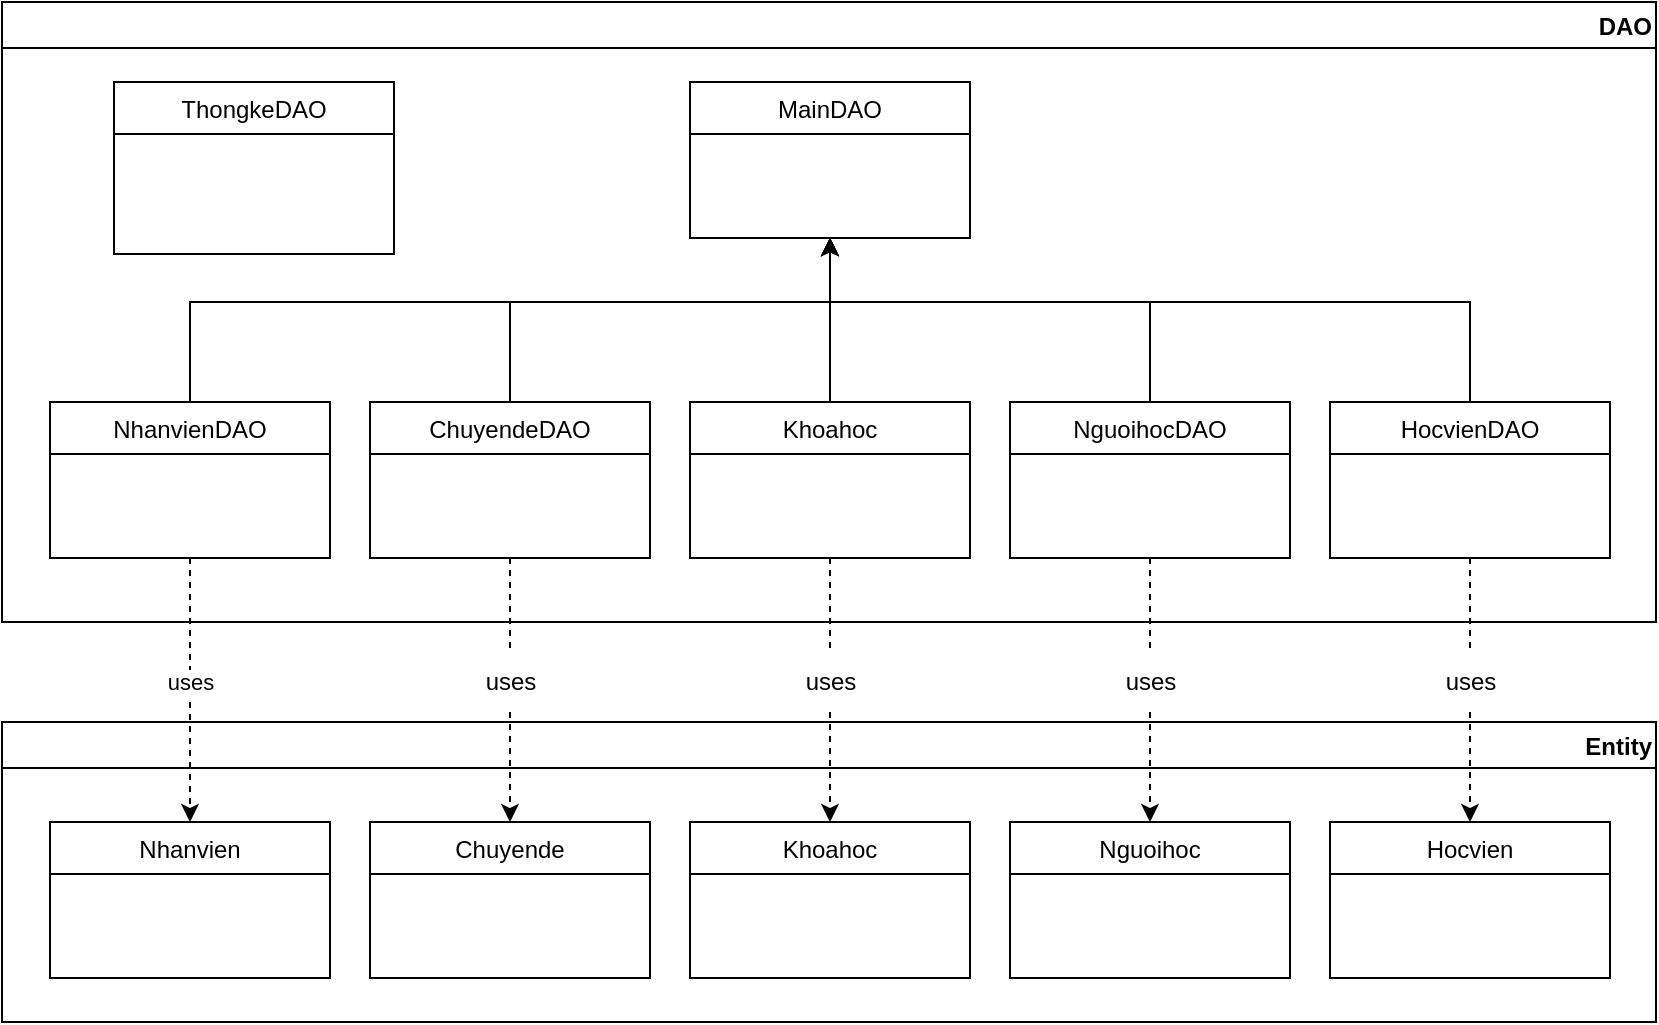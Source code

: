 <mxfile version="20.3.0" type="device"><diagram id="C5RBs43oDa-KdzZeNtuy" name="Page-1"><mxGraphModel dx="1038" dy="1810" grid="1" gridSize="10" guides="1" tooltips="1" connect="1" arrows="1" fold="1" page="1" pageScale="1" pageWidth="827" pageHeight="1169" math="0" shadow="0"><root><mxCell id="WIyWlLk6GJQsqaUBKTNV-0"/><mxCell id="WIyWlLk6GJQsqaUBKTNV-1" parent="WIyWlLk6GJQsqaUBKTNV-0"/><mxCell id="2lRSOzao6RDOSojMsFgo-14" value="DAO" style="swimlane;align=right;" parent="WIyWlLk6GJQsqaUBKTNV-1" vertex="1"><mxGeometry y="-1094" width="827" height="310" as="geometry"/></mxCell><mxCell id="2lRSOzao6RDOSojMsFgo-23" value="ThongkeDAO" style="swimlane;fontStyle=0;childLayout=stackLayout;horizontal=1;startSize=26;fillColor=none;horizontalStack=0;resizeParent=1;resizeParentMax=0;resizeLast=0;collapsible=1;marginBottom=0;" parent="2lRSOzao6RDOSojMsFgo-14" vertex="1"><mxGeometry x="56" y="40" width="140" height="86" as="geometry"/></mxCell><mxCell id="2lRSOzao6RDOSojMsFgo-31" style="text;html=1;align=center;verticalAlign=middle;resizable=0;points=[];autosize=1;strokeColor=none;fillColor=none;" parent="2lRSOzao6RDOSojMsFgo-23" vertex="1"><mxGeometry y="26" width="140" height="20" as="geometry"/></mxCell><mxCell id="2lRSOzao6RDOSojMsFgo-36" style="text;html=1;align=center;verticalAlign=middle;resizable=0;points=[];autosize=1;strokeColor=none;fillColor=none;" parent="2lRSOzao6RDOSojMsFgo-23" vertex="1"><mxGeometry y="46" width="140" height="20" as="geometry"/></mxCell><mxCell id="2lRSOzao6RDOSojMsFgo-32" style="text;html=1;align=center;verticalAlign=middle;resizable=0;points=[];autosize=1;strokeColor=none;fillColor=none;shadow=1;" parent="2lRSOzao6RDOSojMsFgo-23" vertex="1"><mxGeometry y="66" width="140" height="20" as="geometry"/></mxCell><mxCell id="2lRSOzao6RDOSojMsFgo-19" value="MainDAO" style="swimlane;fontStyle=0;childLayout=stackLayout;horizontal=1;startSize=26;fillColor=none;horizontalStack=0;resizeParent=1;resizeParentMax=0;resizeLast=0;collapsible=1;marginBottom=0;" parent="2lRSOzao6RDOSojMsFgo-14" vertex="1"><mxGeometry x="344" y="40" width="140" height="78" as="geometry"/></mxCell><mxCell id="2lRSOzao6RDOSojMsFgo-35" style="text;strokeColor=none;fillColor=none;align=left;verticalAlign=top;spacingLeft=4;spacingRight=4;overflow=hidden;rotatable=0;points=[[0,0.5],[1,0.5]];portConstraint=eastwest;" parent="2lRSOzao6RDOSojMsFgo-19" vertex="1"><mxGeometry y="26" width="140" height="26" as="geometry"/></mxCell><mxCell id="2lRSOzao6RDOSojMsFgo-34" style="text;strokeColor=none;fillColor=none;align=left;verticalAlign=top;spacingLeft=4;spacingRight=4;overflow=hidden;rotatable=0;points=[[0,0.5],[1,0.5]];portConstraint=eastwest;" parent="2lRSOzao6RDOSojMsFgo-19" vertex="1"><mxGeometry y="52" width="140" height="26" as="geometry"/></mxCell><mxCell id="2lRSOzao6RDOSojMsFgo-37" value="Khoahoc" style="swimlane;fontStyle=0;childLayout=stackLayout;horizontal=1;startSize=26;fillColor=none;horizontalStack=0;resizeParent=1;resizeParentMax=0;resizeLast=0;collapsible=1;marginBottom=0;" parent="2lRSOzao6RDOSojMsFgo-14" vertex="1"><mxGeometry x="344" y="200" width="140" height="78" as="geometry"/></mxCell><mxCell id="2lRSOzao6RDOSojMsFgo-38" style="text;strokeColor=none;fillColor=none;align=left;verticalAlign=top;spacingLeft=4;spacingRight=4;overflow=hidden;rotatable=0;points=[[0,0.5],[1,0.5]];portConstraint=eastwest;" parent="2lRSOzao6RDOSojMsFgo-37" vertex="1"><mxGeometry y="26" width="140" height="26" as="geometry"/></mxCell><mxCell id="2lRSOzao6RDOSojMsFgo-39" style="text;strokeColor=none;fillColor=none;align=left;verticalAlign=top;spacingLeft=4;spacingRight=4;overflow=hidden;rotatable=0;points=[[0,0.5],[1,0.5]];portConstraint=eastwest;" parent="2lRSOzao6RDOSojMsFgo-37" vertex="1"><mxGeometry y="52" width="140" height="26" as="geometry"/></mxCell><mxCell id="2lRSOzao6RDOSojMsFgo-94" style="edgeStyle=orthogonalEdgeStyle;rounded=0;orthogonalLoop=1;jettySize=auto;html=1;" parent="2lRSOzao6RDOSojMsFgo-14" source="2lRSOzao6RDOSojMsFgo-43" target="2lRSOzao6RDOSojMsFgo-34" edge="1"><mxGeometry relative="1" as="geometry"><Array as="points"><mxPoint x="574" y="150"/><mxPoint x="414" y="150"/></Array></mxGeometry></mxCell><mxCell id="2lRSOzao6RDOSojMsFgo-43" value="NguoihocDAO" style="swimlane;fontStyle=0;childLayout=stackLayout;horizontal=1;startSize=26;fillColor=none;horizontalStack=0;resizeParent=1;resizeParentMax=0;resizeLast=0;collapsible=1;marginBottom=0;" parent="2lRSOzao6RDOSojMsFgo-14" vertex="1"><mxGeometry x="504" y="200" width="140" height="78" as="geometry"/></mxCell><mxCell id="2lRSOzao6RDOSojMsFgo-44" style="text;strokeColor=none;fillColor=none;align=left;verticalAlign=top;spacingLeft=4;spacingRight=4;overflow=hidden;rotatable=0;points=[[0,0.5],[1,0.5]];portConstraint=eastwest;" parent="2lRSOzao6RDOSojMsFgo-43" vertex="1"><mxGeometry y="26" width="140" height="26" as="geometry"/></mxCell><mxCell id="2lRSOzao6RDOSojMsFgo-45" style="text;strokeColor=none;fillColor=none;align=left;verticalAlign=top;spacingLeft=4;spacingRight=4;overflow=hidden;rotatable=0;points=[[0,0.5],[1,0.5]];portConstraint=eastwest;" parent="2lRSOzao6RDOSojMsFgo-43" vertex="1"><mxGeometry y="52" width="140" height="26" as="geometry"/></mxCell><mxCell id="2lRSOzao6RDOSojMsFgo-88" style="edgeStyle=orthogonalEdgeStyle;rounded=0;orthogonalLoop=1;jettySize=auto;html=1;" parent="2lRSOzao6RDOSojMsFgo-14" source="2lRSOzao6RDOSojMsFgo-46" target="2lRSOzao6RDOSojMsFgo-34" edge="1"><mxGeometry relative="1" as="geometry"><Array as="points"><mxPoint x="94" y="150"/><mxPoint x="414" y="150"/></Array></mxGeometry></mxCell><mxCell id="2lRSOzao6RDOSojMsFgo-46" value="NhanvienDAO" style="swimlane;fontStyle=0;childLayout=stackLayout;horizontal=1;startSize=26;fillColor=none;horizontalStack=0;resizeParent=1;resizeParentMax=0;resizeLast=0;collapsible=1;marginBottom=0;" parent="2lRSOzao6RDOSojMsFgo-14" vertex="1"><mxGeometry x="24" y="200" width="140" height="78" as="geometry"/></mxCell><mxCell id="2lRSOzao6RDOSojMsFgo-47" style="text;strokeColor=none;fillColor=none;align=left;verticalAlign=top;spacingLeft=4;spacingRight=4;overflow=hidden;rotatable=0;points=[[0,0.5],[1,0.5]];portConstraint=eastwest;" parent="2lRSOzao6RDOSojMsFgo-46" vertex="1"><mxGeometry y="26" width="140" height="26" as="geometry"/></mxCell><mxCell id="2lRSOzao6RDOSojMsFgo-48" style="text;strokeColor=none;fillColor=none;align=left;verticalAlign=top;spacingLeft=4;spacingRight=4;overflow=hidden;rotatable=0;points=[[0,0.5],[1,0.5]];portConstraint=eastwest;" parent="2lRSOzao6RDOSojMsFgo-46" vertex="1"><mxGeometry y="52" width="140" height="26" as="geometry"/></mxCell><mxCell id="2lRSOzao6RDOSojMsFgo-49" value="ChuyendeDAO" style="swimlane;fontStyle=0;childLayout=stackLayout;horizontal=1;startSize=26;fillColor=none;horizontalStack=0;resizeParent=1;resizeParentMax=0;resizeLast=0;collapsible=1;marginBottom=0;" parent="2lRSOzao6RDOSojMsFgo-14" vertex="1"><mxGeometry x="184" y="200" width="140" height="78" as="geometry"/></mxCell><mxCell id="2lRSOzao6RDOSojMsFgo-50" style="text;strokeColor=none;fillColor=none;align=left;verticalAlign=top;spacingLeft=4;spacingRight=4;overflow=hidden;rotatable=0;points=[[0,0.5],[1,0.5]];portConstraint=eastwest;" parent="2lRSOzao6RDOSojMsFgo-49" vertex="1"><mxGeometry y="26" width="140" height="26" as="geometry"/></mxCell><mxCell id="2lRSOzao6RDOSojMsFgo-51" style="text;strokeColor=none;fillColor=none;align=left;verticalAlign=top;spacingLeft=4;spacingRight=4;overflow=hidden;rotatable=0;points=[[0,0.5],[1,0.5]];portConstraint=eastwest;" parent="2lRSOzao6RDOSojMsFgo-49" vertex="1"><mxGeometry y="52" width="140" height="26" as="geometry"/></mxCell><mxCell id="2lRSOzao6RDOSojMsFgo-93" style="edgeStyle=orthogonalEdgeStyle;rounded=0;orthogonalLoop=1;jettySize=auto;html=1;" parent="2lRSOzao6RDOSojMsFgo-14" source="2lRSOzao6RDOSojMsFgo-52" target="2lRSOzao6RDOSojMsFgo-34" edge="1"><mxGeometry relative="1" as="geometry"><Array as="points"><mxPoint x="734" y="150"/><mxPoint x="414" y="150"/></Array></mxGeometry></mxCell><mxCell id="2lRSOzao6RDOSojMsFgo-52" value="HocvienDAO" style="swimlane;fontStyle=0;childLayout=stackLayout;horizontal=1;startSize=26;fillColor=none;horizontalStack=0;resizeParent=1;resizeParentMax=0;resizeLast=0;collapsible=1;marginBottom=0;" parent="2lRSOzao6RDOSojMsFgo-14" vertex="1"><mxGeometry x="664" y="200" width="140" height="78" as="geometry"/></mxCell><mxCell id="2lRSOzao6RDOSojMsFgo-53" style="text;strokeColor=none;fillColor=none;align=left;verticalAlign=top;spacingLeft=4;spacingRight=4;overflow=hidden;rotatable=0;points=[[0,0.5],[1,0.5]];portConstraint=eastwest;" parent="2lRSOzao6RDOSojMsFgo-52" vertex="1"><mxGeometry y="26" width="140" height="26" as="geometry"/></mxCell><mxCell id="2lRSOzao6RDOSojMsFgo-54" style="text;strokeColor=none;fillColor=none;align=left;verticalAlign=top;spacingLeft=4;spacingRight=4;overflow=hidden;rotatable=0;points=[[0,0.5],[1,0.5]];portConstraint=eastwest;" parent="2lRSOzao6RDOSojMsFgo-52" vertex="1"><mxGeometry y="52" width="140" height="26" as="geometry"/></mxCell><mxCell id="2lRSOzao6RDOSojMsFgo-92" style="edgeStyle=orthogonalEdgeStyle;rounded=0;orthogonalLoop=1;jettySize=auto;html=1;" parent="2lRSOzao6RDOSojMsFgo-14" source="2lRSOzao6RDOSojMsFgo-37" target="2lRSOzao6RDOSojMsFgo-34" edge="1"><mxGeometry relative="1" as="geometry"><mxPoint x="414" y="150" as="targetPoint"/><Array as="points"><mxPoint x="414" y="140"/><mxPoint x="414" y="140"/></Array></mxGeometry></mxCell><mxCell id="2lRSOzao6RDOSojMsFgo-91" style="edgeStyle=orthogonalEdgeStyle;rounded=0;orthogonalLoop=1;jettySize=auto;html=1;" parent="2lRSOzao6RDOSojMsFgo-14" source="2lRSOzao6RDOSojMsFgo-49" target="2lRSOzao6RDOSojMsFgo-34" edge="1"><mxGeometry relative="1" as="geometry"><mxPoint x="254" y="150" as="targetPoint"/><Array as="points"><mxPoint x="254" y="150"/><mxPoint x="414" y="150"/></Array></mxGeometry></mxCell><mxCell id="2lRSOzao6RDOSojMsFgo-65" value="Entity" style="swimlane;align=right;" parent="WIyWlLk6GJQsqaUBKTNV-1" vertex="1"><mxGeometry y="-734" width="827" height="150" as="geometry"/></mxCell><mxCell id="2lRSOzao6RDOSojMsFgo-73" value="Khoahoc" style="swimlane;fontStyle=0;childLayout=stackLayout;horizontal=1;startSize=26;fillColor=none;horizontalStack=0;resizeParent=1;resizeParentMax=0;resizeLast=0;collapsible=1;marginBottom=0;" parent="2lRSOzao6RDOSojMsFgo-65" vertex="1"><mxGeometry x="344" y="50" width="140" height="78" as="geometry"/></mxCell><mxCell id="2lRSOzao6RDOSojMsFgo-74" style="text;strokeColor=none;fillColor=none;align=left;verticalAlign=top;spacingLeft=4;spacingRight=4;overflow=hidden;rotatable=0;points=[[0,0.5],[1,0.5]];portConstraint=eastwest;" parent="2lRSOzao6RDOSojMsFgo-73" vertex="1"><mxGeometry y="26" width="140" height="26" as="geometry"/></mxCell><mxCell id="2lRSOzao6RDOSojMsFgo-75" style="text;strokeColor=none;fillColor=none;align=left;verticalAlign=top;spacingLeft=4;spacingRight=4;overflow=hidden;rotatable=0;points=[[0,0.5],[1,0.5]];portConstraint=eastwest;" parent="2lRSOzao6RDOSojMsFgo-73" vertex="1"><mxGeometry y="52" width="140" height="26" as="geometry"/></mxCell><mxCell id="2lRSOzao6RDOSojMsFgo-76" value="Nguoihoc" style="swimlane;fontStyle=0;childLayout=stackLayout;horizontal=1;startSize=26;fillColor=none;horizontalStack=0;resizeParent=1;resizeParentMax=0;resizeLast=0;collapsible=1;marginBottom=0;" parent="2lRSOzao6RDOSojMsFgo-65" vertex="1"><mxGeometry x="504" y="50" width="140" height="78" as="geometry"/></mxCell><mxCell id="2lRSOzao6RDOSojMsFgo-77" style="text;strokeColor=none;fillColor=none;align=left;verticalAlign=top;spacingLeft=4;spacingRight=4;overflow=hidden;rotatable=0;points=[[0,0.5],[1,0.5]];portConstraint=eastwest;" parent="2lRSOzao6RDOSojMsFgo-76" vertex="1"><mxGeometry y="26" width="140" height="26" as="geometry"/></mxCell><mxCell id="2lRSOzao6RDOSojMsFgo-78" style="text;strokeColor=none;fillColor=none;align=left;verticalAlign=top;spacingLeft=4;spacingRight=4;overflow=hidden;rotatable=0;points=[[0,0.5],[1,0.5]];portConstraint=eastwest;" parent="2lRSOzao6RDOSojMsFgo-76" vertex="1"><mxGeometry y="52" width="140" height="26" as="geometry"/></mxCell><mxCell id="2lRSOzao6RDOSojMsFgo-79" value="Nhanvien" style="swimlane;fontStyle=0;childLayout=stackLayout;horizontal=1;startSize=26;fillColor=none;horizontalStack=0;resizeParent=1;resizeParentMax=0;resizeLast=0;collapsible=1;marginBottom=0;" parent="2lRSOzao6RDOSojMsFgo-65" vertex="1"><mxGeometry x="24" y="50" width="140" height="78" as="geometry"/></mxCell><mxCell id="2lRSOzao6RDOSojMsFgo-80" style="text;strokeColor=none;fillColor=none;align=left;verticalAlign=top;spacingLeft=4;spacingRight=4;overflow=hidden;rotatable=0;points=[[0,0.5],[1,0.5]];portConstraint=eastwest;" parent="2lRSOzao6RDOSojMsFgo-79" vertex="1"><mxGeometry y="26" width="140" height="26" as="geometry"/></mxCell><mxCell id="2lRSOzao6RDOSojMsFgo-81" style="text;strokeColor=none;fillColor=none;align=left;verticalAlign=top;spacingLeft=4;spacingRight=4;overflow=hidden;rotatable=0;points=[[0,0.5],[1,0.5]];portConstraint=eastwest;" parent="2lRSOzao6RDOSojMsFgo-79" vertex="1"><mxGeometry y="52" width="140" height="26" as="geometry"/></mxCell><mxCell id="2lRSOzao6RDOSojMsFgo-82" value="Chuyende" style="swimlane;fontStyle=0;childLayout=stackLayout;horizontal=1;startSize=26;fillColor=none;horizontalStack=0;resizeParent=1;resizeParentMax=0;resizeLast=0;collapsible=1;marginBottom=0;" parent="2lRSOzao6RDOSojMsFgo-65" vertex="1"><mxGeometry x="184" y="50" width="140" height="78" as="geometry"/></mxCell><mxCell id="2lRSOzao6RDOSojMsFgo-83" style="text;strokeColor=none;fillColor=none;align=left;verticalAlign=top;spacingLeft=4;spacingRight=4;overflow=hidden;rotatable=0;points=[[0,0.5],[1,0.5]];portConstraint=eastwest;" parent="2lRSOzao6RDOSojMsFgo-82" vertex="1"><mxGeometry y="26" width="140" height="26" as="geometry"/></mxCell><mxCell id="2lRSOzao6RDOSojMsFgo-84" style="text;strokeColor=none;fillColor=none;align=left;verticalAlign=top;spacingLeft=4;spacingRight=4;overflow=hidden;rotatable=0;points=[[0,0.5],[1,0.5]];portConstraint=eastwest;" parent="2lRSOzao6RDOSojMsFgo-82" vertex="1"><mxGeometry y="52" width="140" height="26" as="geometry"/></mxCell><mxCell id="2lRSOzao6RDOSojMsFgo-85" value="Hocvien" style="swimlane;fontStyle=0;childLayout=stackLayout;horizontal=1;startSize=26;fillColor=none;horizontalStack=0;resizeParent=1;resizeParentMax=0;resizeLast=0;collapsible=1;marginBottom=0;" parent="2lRSOzao6RDOSojMsFgo-65" vertex="1"><mxGeometry x="664" y="50" width="140" height="78" as="geometry"/></mxCell><mxCell id="2lRSOzao6RDOSojMsFgo-86" style="text;strokeColor=none;fillColor=none;align=left;verticalAlign=top;spacingLeft=4;spacingRight=4;overflow=hidden;rotatable=0;points=[[0,0.5],[1,0.5]];portConstraint=eastwest;" parent="2lRSOzao6RDOSojMsFgo-85" vertex="1"><mxGeometry y="26" width="140" height="26" as="geometry"/></mxCell><mxCell id="2lRSOzao6RDOSojMsFgo-87" style="text;strokeColor=none;fillColor=none;align=left;verticalAlign=top;spacingLeft=4;spacingRight=4;overflow=hidden;rotatable=0;points=[[0,0.5],[1,0.5]];portConstraint=eastwest;" parent="2lRSOzao6RDOSojMsFgo-85" vertex="1"><mxGeometry y="52" width="140" height="26" as="geometry"/></mxCell><mxCell id="2lRSOzao6RDOSojMsFgo-95" value="" style="endArrow=classic;html=1;rounded=0;dashed=1;" parent="WIyWlLk6GJQsqaUBKTNV-1" source="2lRSOzao6RDOSojMsFgo-46" target="2lRSOzao6RDOSojMsFgo-79" edge="1"><mxGeometry relative="1" as="geometry"><mxPoint x="90" y="-814" as="sourcePoint"/><mxPoint x="270" y="-829.5" as="targetPoint"/></mxGeometry></mxCell><mxCell id="2lRSOzao6RDOSojMsFgo-96" value="uses" style="edgeLabel;resizable=0;html=1;align=center;verticalAlign=middle;shadow=1;" parent="2lRSOzao6RDOSojMsFgo-95" connectable="0" vertex="1"><mxGeometry relative="1" as="geometry"><mxPoint y="-4" as="offset"/></mxGeometry></mxCell><mxCell id="2lRSOzao6RDOSojMsFgo-98" style="edgeStyle=orthogonalEdgeStyle;rounded=0;orthogonalLoop=1;jettySize=auto;html=1;dashed=1;startArrow=none;" parent="WIyWlLk6GJQsqaUBKTNV-1" source="2lRSOzao6RDOSojMsFgo-102" target="2lRSOzao6RDOSojMsFgo-82" edge="1"><mxGeometry relative="1" as="geometry"/></mxCell><mxCell id="2lRSOzao6RDOSojMsFgo-99" style="edgeStyle=orthogonalEdgeStyle;rounded=0;orthogonalLoop=1;jettySize=auto;html=1;dashed=1;startArrow=none;" parent="WIyWlLk6GJQsqaUBKTNV-1" source="2lRSOzao6RDOSojMsFgo-104" target="2lRSOzao6RDOSojMsFgo-73" edge="1"><mxGeometry relative="1" as="geometry"/></mxCell><mxCell id="2lRSOzao6RDOSojMsFgo-100" style="edgeStyle=orthogonalEdgeStyle;rounded=0;orthogonalLoop=1;jettySize=auto;html=1;dashed=1;startArrow=none;" parent="WIyWlLk6GJQsqaUBKTNV-1" source="2lRSOzao6RDOSojMsFgo-105" target="2lRSOzao6RDOSojMsFgo-76" edge="1"><mxGeometry relative="1" as="geometry"/></mxCell><mxCell id="2lRSOzao6RDOSojMsFgo-101" style="edgeStyle=orthogonalEdgeStyle;rounded=0;orthogonalLoop=1;jettySize=auto;html=1;dashed=1;startArrow=none;" parent="WIyWlLk6GJQsqaUBKTNV-1" source="2lRSOzao6RDOSojMsFgo-106" target="2lRSOzao6RDOSojMsFgo-85" edge="1"><mxGeometry relative="1" as="geometry"/></mxCell><mxCell id="2lRSOzao6RDOSojMsFgo-102" value="uses" style="text;html=1;resizable=0;autosize=1;align=center;verticalAlign=middle;points=[];fillColor=none;strokeColor=none;rounded=0;shadow=1;" parent="WIyWlLk6GJQsqaUBKTNV-1" vertex="1"><mxGeometry x="229" y="-769" width="50" height="30" as="geometry"/></mxCell><mxCell id="2lRSOzao6RDOSojMsFgo-103" value="" style="edgeStyle=orthogonalEdgeStyle;rounded=0;orthogonalLoop=1;jettySize=auto;html=1;dashed=1;endArrow=none;" parent="WIyWlLk6GJQsqaUBKTNV-1" source="2lRSOzao6RDOSojMsFgo-49" target="2lRSOzao6RDOSojMsFgo-102" edge="1"><mxGeometry relative="1" as="geometry"><mxPoint x="254" y="-816" as="sourcePoint"/><mxPoint x="254" y="-684" as="targetPoint"/></mxGeometry></mxCell><mxCell id="2lRSOzao6RDOSojMsFgo-104" value="uses" style="text;html=1;resizable=0;autosize=1;align=center;verticalAlign=middle;points=[];fillColor=none;strokeColor=none;rounded=0;shadow=1;" parent="WIyWlLk6GJQsqaUBKTNV-1" vertex="1"><mxGeometry x="389" y="-769" width="50" height="30" as="geometry"/></mxCell><mxCell id="2lRSOzao6RDOSojMsFgo-107" value="" style="edgeStyle=orthogonalEdgeStyle;rounded=0;orthogonalLoop=1;jettySize=auto;html=1;dashed=1;endArrow=none;" parent="WIyWlLk6GJQsqaUBKTNV-1" source="2lRSOzao6RDOSojMsFgo-37" target="2lRSOzao6RDOSojMsFgo-104" edge="1"><mxGeometry relative="1" as="geometry"><mxPoint x="414" y="-816" as="sourcePoint"/><mxPoint x="414" y="-684" as="targetPoint"/></mxGeometry></mxCell><mxCell id="2lRSOzao6RDOSojMsFgo-105" value="uses" style="text;html=1;resizable=0;autosize=1;align=center;verticalAlign=middle;points=[];fillColor=none;strokeColor=none;rounded=0;shadow=1;" parent="WIyWlLk6GJQsqaUBKTNV-1" vertex="1"><mxGeometry x="549" y="-769" width="50" height="30" as="geometry"/></mxCell><mxCell id="2lRSOzao6RDOSojMsFgo-109" value="" style="edgeStyle=orthogonalEdgeStyle;rounded=0;orthogonalLoop=1;jettySize=auto;html=1;dashed=1;endArrow=none;" parent="WIyWlLk6GJQsqaUBKTNV-1" source="2lRSOzao6RDOSojMsFgo-43" target="2lRSOzao6RDOSojMsFgo-105" edge="1"><mxGeometry relative="1" as="geometry"><mxPoint x="574" y="-816" as="sourcePoint"/><mxPoint x="574" y="-684" as="targetPoint"/></mxGeometry></mxCell><mxCell id="2lRSOzao6RDOSojMsFgo-106" value="uses" style="text;html=1;resizable=0;autosize=1;align=center;verticalAlign=middle;points=[];fillColor=none;strokeColor=none;rounded=0;shadow=1;" parent="WIyWlLk6GJQsqaUBKTNV-1" vertex="1"><mxGeometry x="709" y="-769" width="50" height="30" as="geometry"/></mxCell><mxCell id="2lRSOzao6RDOSojMsFgo-110" value="" style="edgeStyle=orthogonalEdgeStyle;rounded=0;orthogonalLoop=1;jettySize=auto;html=1;dashed=1;endArrow=none;" parent="WIyWlLk6GJQsqaUBKTNV-1" source="2lRSOzao6RDOSojMsFgo-52" target="2lRSOzao6RDOSojMsFgo-106" edge="1"><mxGeometry relative="1" as="geometry"><mxPoint x="734" y="-816" as="sourcePoint"/><mxPoint x="734" y="-684" as="targetPoint"/></mxGeometry></mxCell></root></mxGraphModel></diagram></mxfile>
